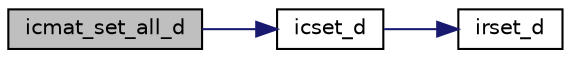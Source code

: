 digraph "icmat_set_all_d"
{
  edge [fontname="Helvetica",fontsize="10",labelfontname="Helvetica",labelfontsize="10"];
  node [fontname="Helvetica",fontsize="10",shape=record];
  rankdir="LR";
  Node333 [label="icmat_set_all_d",height=0.2,width=0.4,color="black", fillcolor="grey75", style="filled", fontcolor="black"];
  Node333 -> Node334 [color="midnightblue",fontsize="10",style="solid",fontname="Helvetica"];
  Node334 [label="icset_d",height=0.2,width=0.4,color="black", fillcolor="white", style="filled",URL="$icmulti_8c.html#aa1d9d43bc59bf611a30ac972fb0bb971",tooltip="倍精度実数の設定 [y0,y1]=[x,x]. "];
  Node334 -> Node335 [color="midnightblue",fontsize="10",style="solid",fontname="Helvetica"];
  Node335 [label="irset_d",height=0.2,width=0.4,color="black", fillcolor="white", style="filled",URL="$irmulti_8c.html#a2fdabfa10335af36c3951880616b5589",tooltip="倍精度実数の設定 [y0,y1]=[x,x]. "];
}
